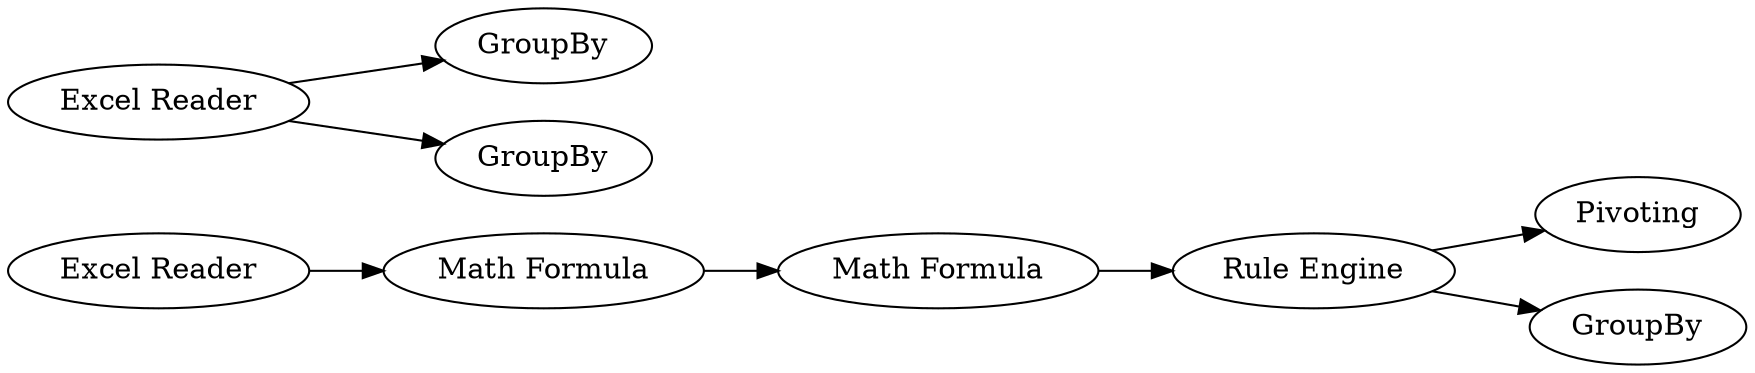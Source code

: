 digraph {
	"5202959626831137339_22" [label="Rule Engine"]
	"5202959626831137339_21" [label="Math Formula"]
	"7198892902586182924_28" [label=Pivoting]
	"5202959626831137339_20" [label="Math Formula"]
	"7198892902586182924_25" [label=GroupBy]
	"5202959626831137339_19" [label="Excel Reader"]
	"7198892902586182924_16" [label=GroupBy]
	"7198892902586182924_26" [label=GroupBy]
	"7198892902586182924_20" [label="Excel Reader"]
	"5202959626831137339_22" -> "7198892902586182924_16"
	"7198892902586182924_20" -> "7198892902586182924_26"
	"5202959626831137339_19" -> "5202959626831137339_20"
	"5202959626831137339_20" -> "5202959626831137339_21"
	"5202959626831137339_21" -> "5202959626831137339_22"
	"7198892902586182924_20" -> "7198892902586182924_25"
	"5202959626831137339_22" -> "7198892902586182924_28"
	rankdir=LR
}
